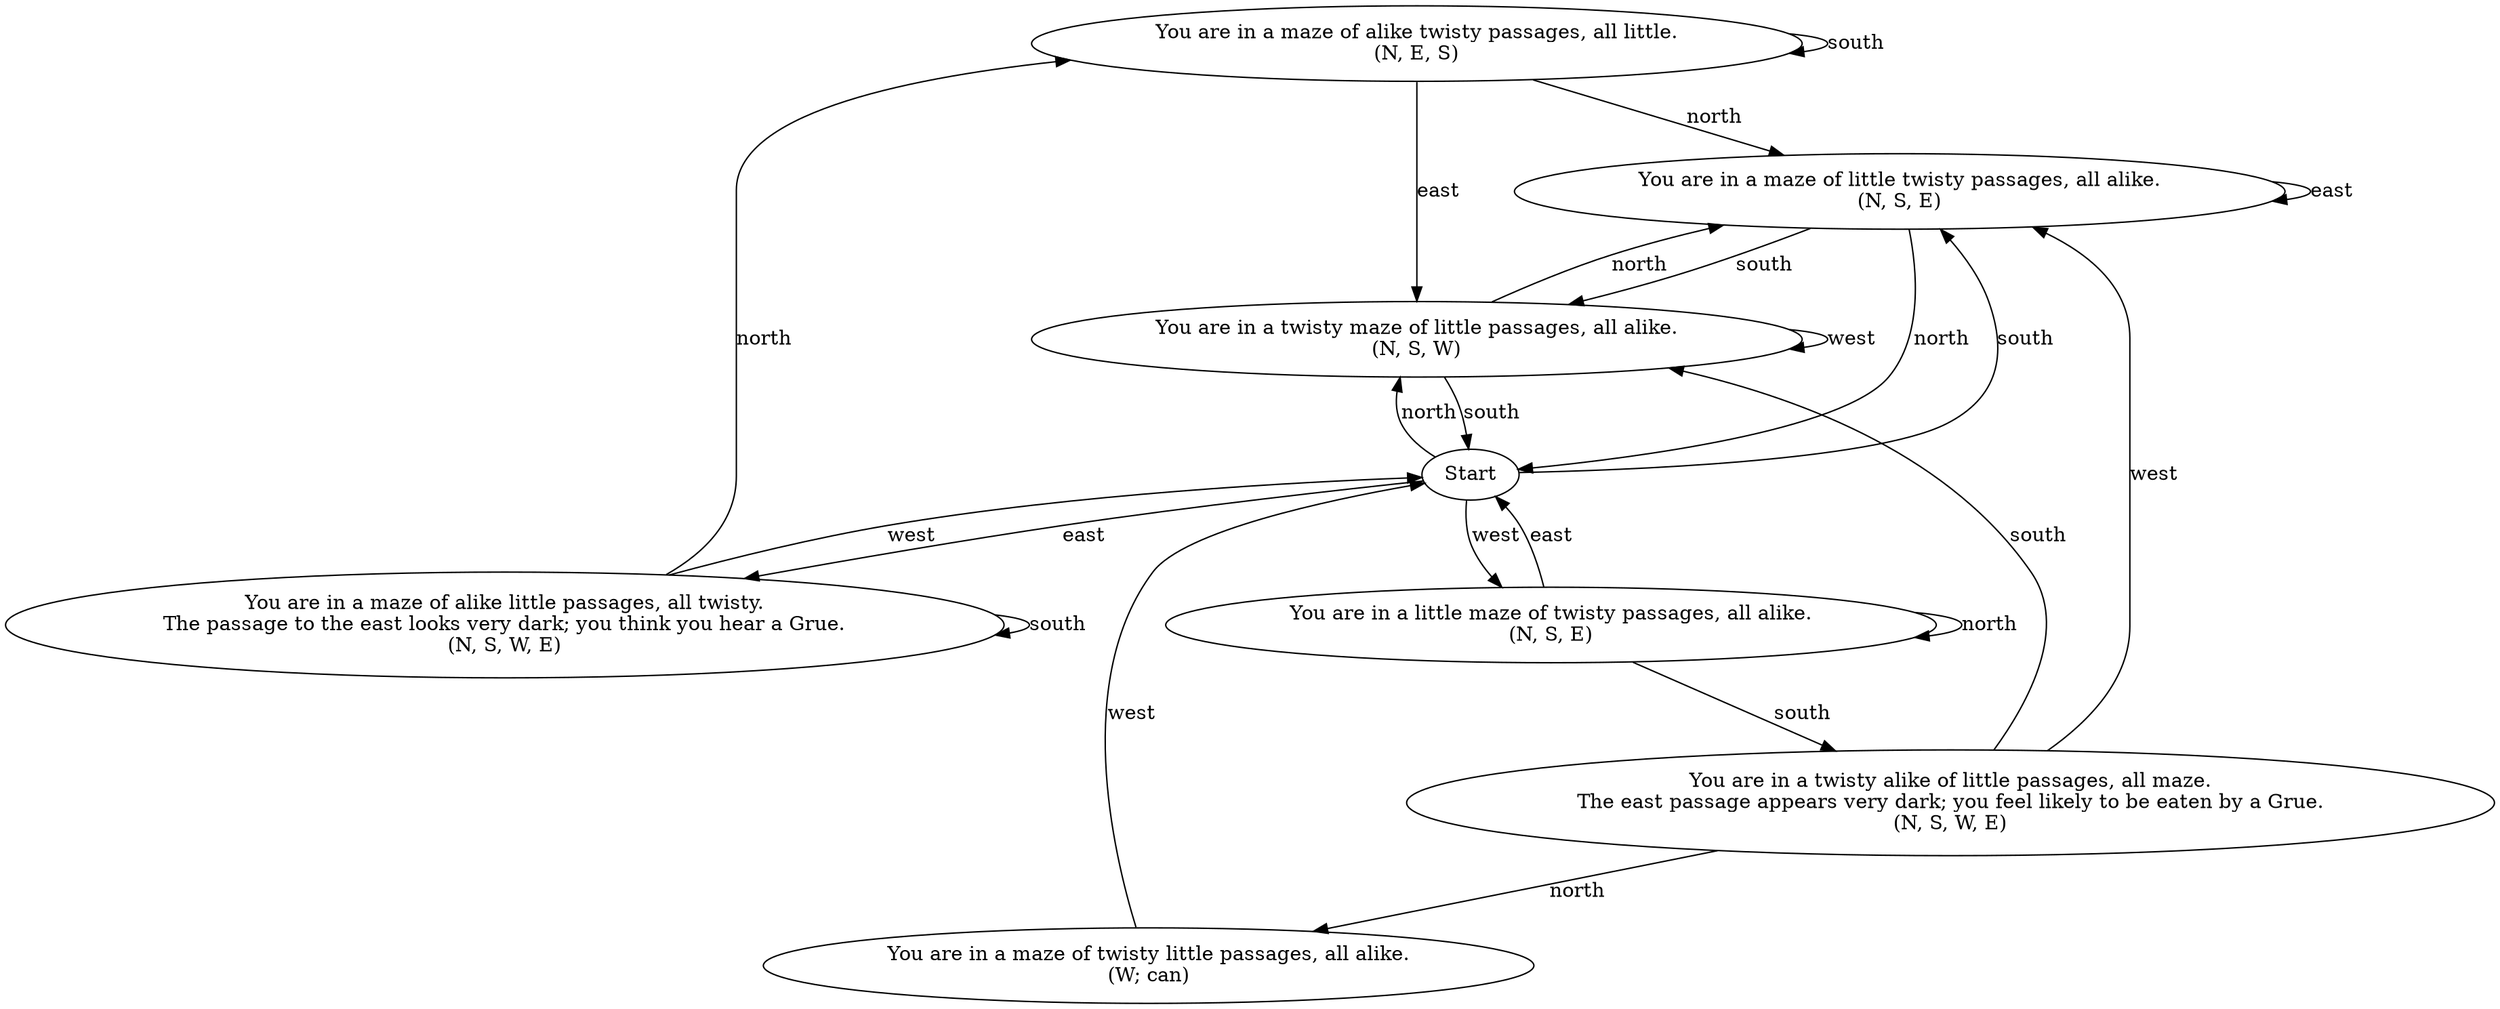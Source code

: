 digraph {
    maze_alikeTwisty_allLittle [label="You are in a maze of alike twisty passages, all little.\n(N, E, S)"]
    maze_littleTwisty_allAlike [label="You are in a maze of little twisty passages, all alike.\n(N, S, E)"]
    maze_alikeLittle_allTwisty_grue [label="You are in a maze of alike little passages, all twisty.\nThe passage to the east looks very dark; you think you hear a Grue.\n(N, S, W, E)"]
    twistyMaze_little_allAlike [label="You are in a twisty maze of little passages, all alike.\n(N, S, W)"]
    littleMaze_twisty_allAlike [label="You are in a little maze of twisty passages, all alike.\n(N, S, E)"]
    twistyAlike_little_allMaze_grue [label="You are in a twisty alike of little passages, all maze.\nThe east passage appears very dark; you feel likely to be eaten by a Grue.\n(N, S, W, E)"]
    maze_twistyLittle_allAlike [label="You are in a maze of twisty little passages, all alike.\n(W; can)"]

    Start -> maze_alikeLittle_allTwisty_grue [label=east]
    Start -> twistyMaze_little_allAlike [label=north]
    Start -> maze_littleTwisty_allAlike [label=south]
    Start -> littleMaze_twisty_allAlike [label=west]

    maze_alikeLittle_allTwisty_grue -> maze_alikeTwisty_allLittle [label=north]
    maze_alikeLittle_allTwisty_grue -> Start [label=west]
    maze_alikeLittle_allTwisty_grue -> maze_alikeLittle_allTwisty_grue [label=south]

    maze_alikeTwisty_allLittle -> maze_littleTwisty_allAlike [label=north]
    maze_alikeTwisty_allLittle -> twistyMaze_little_allAlike [label=east]
    maze_alikeTwisty_allLittle -> maze_alikeTwisty_allLittle [label=south]

    maze_littleTwisty_allAlike -> Start [label=north]
    maze_littleTwisty_allAlike -> twistyMaze_little_allAlike [label=south]
    maze_littleTwisty_allAlike -> maze_littleTwisty_allAlike [label=east]

    twistyMaze_little_allAlike -> maze_littleTwisty_allAlike [label=north]
    twistyMaze_little_allAlike -> Start [label=south]
    twistyMaze_little_allAlike -> twistyMaze_little_allAlike [label=west]

    littleMaze_twisty_allAlike -> Start [label=east]
    littleMaze_twisty_allAlike -> littleMaze_twisty_allAlike [label=north]
    littleMaze_twisty_allAlike -> twistyAlike_little_allMaze_grue [label=south]

    twistyAlike_little_allMaze_grue -> maze_twistyLittle_allAlike [label=north]
    twistyAlike_little_allMaze_grue -> twistyMaze_little_allAlike [label=south]
    twistyAlike_little_allMaze_grue -> maze_littleTwisty_allAlike [label=west]

    maze_twistyLittle_allAlike -> Start [label=west]
}
